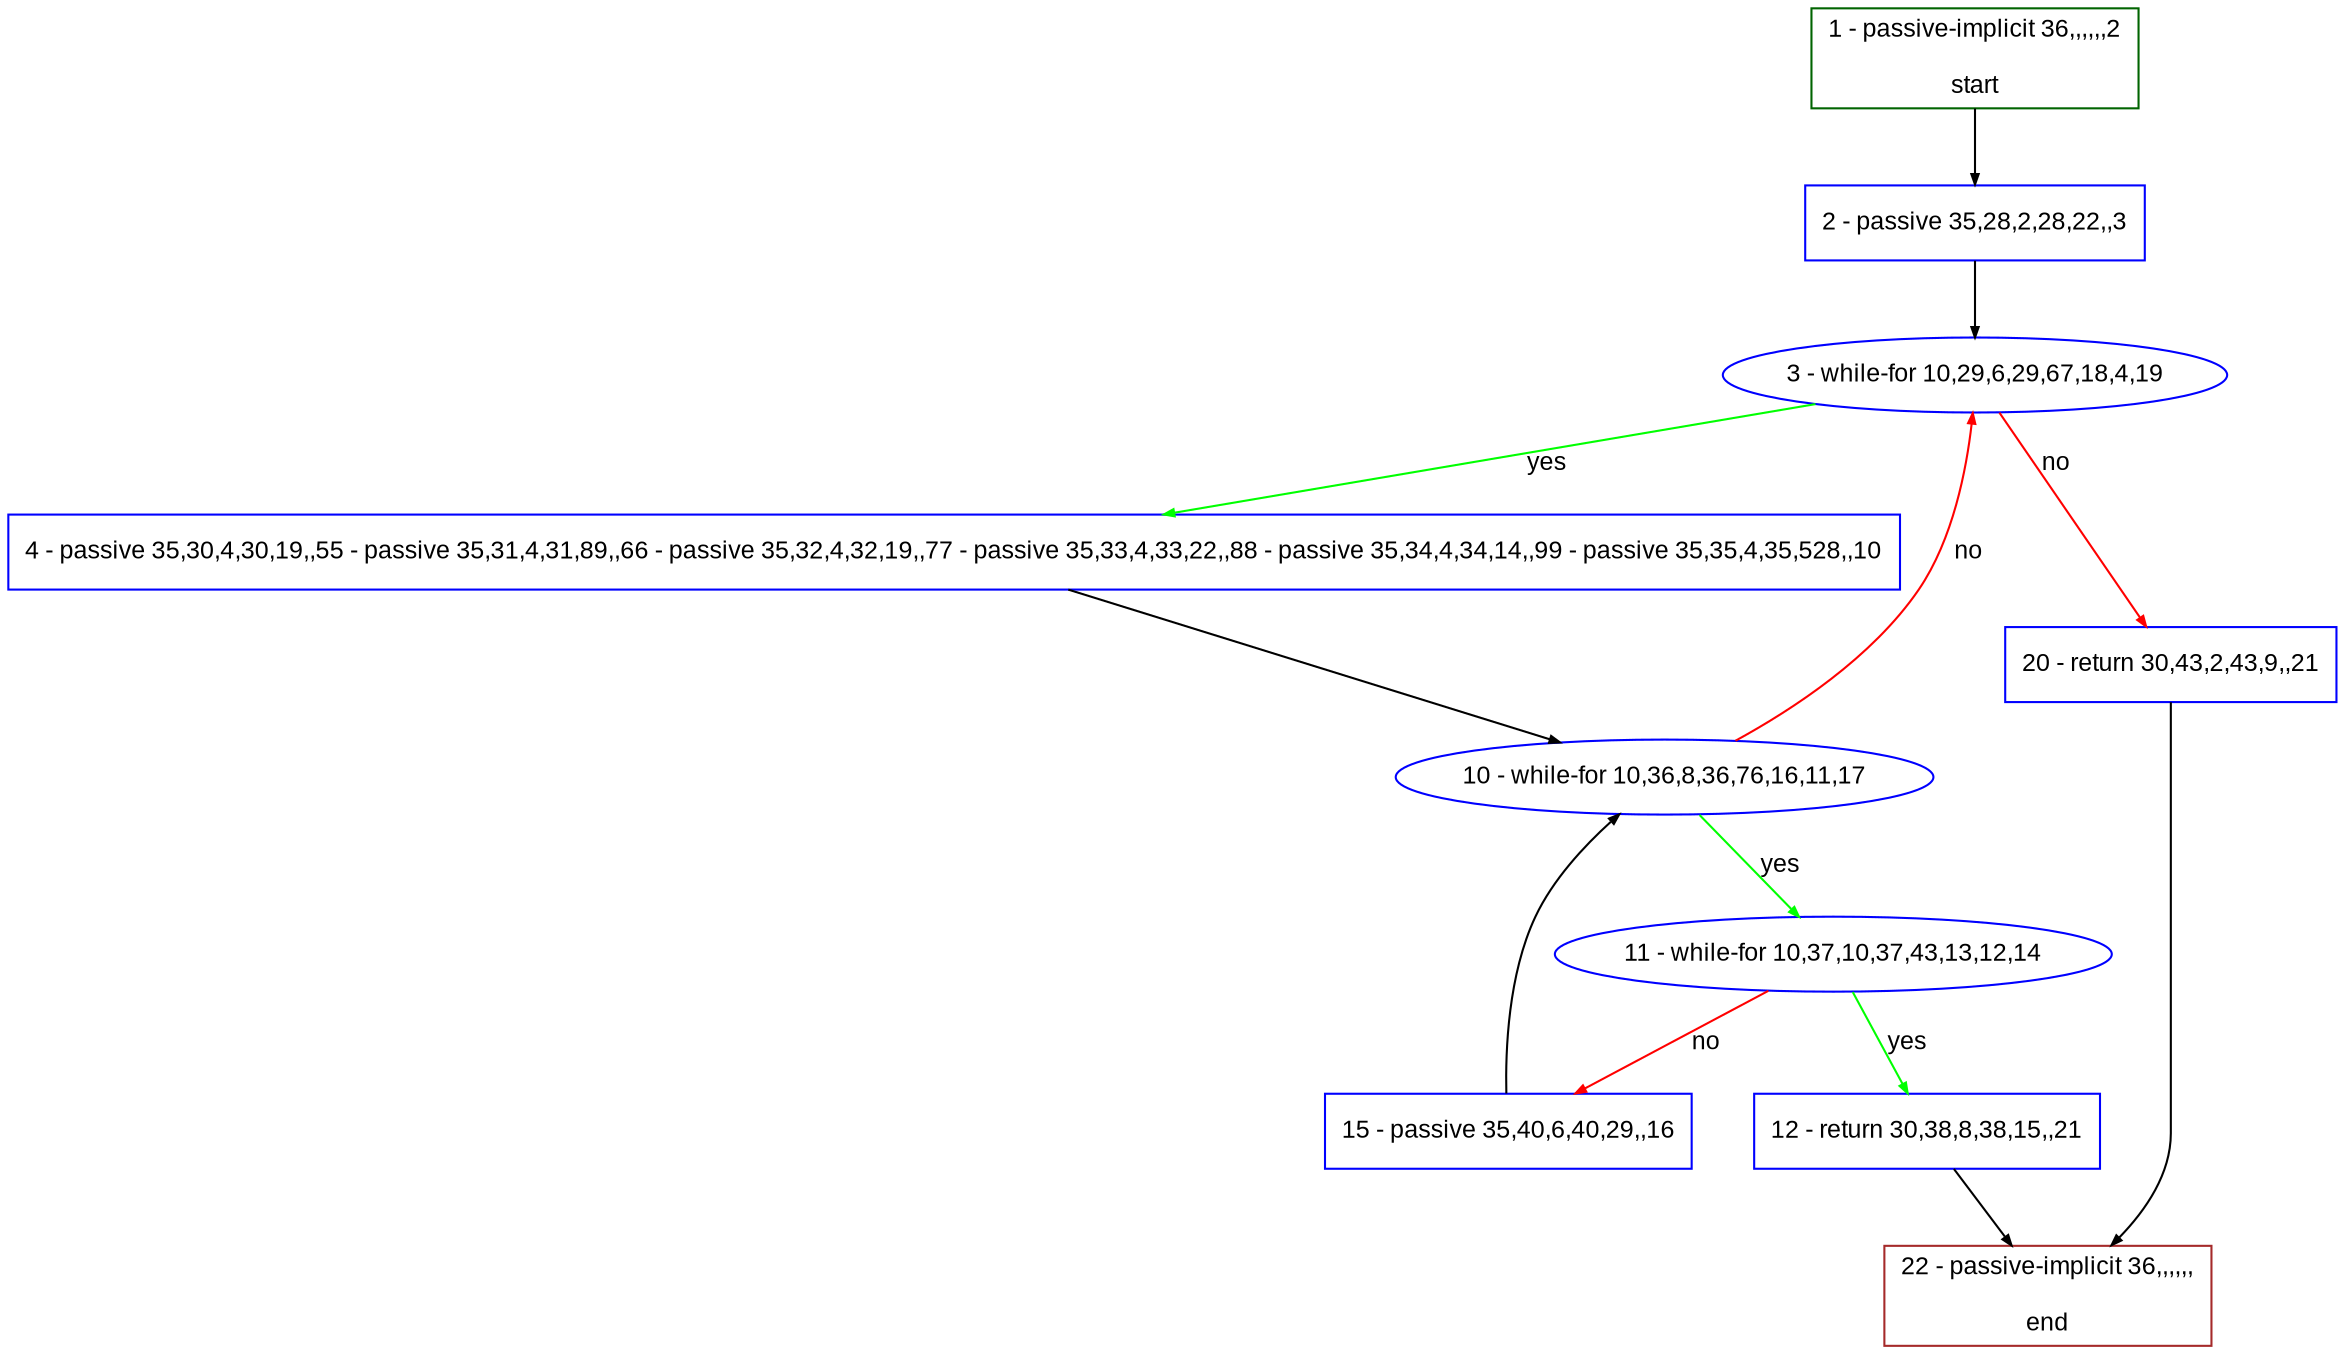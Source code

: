 digraph "" {
  graph [pack="true", label="", fontsize="12", packmode="clust", fontname="Arial", fillcolor="#FFFFCC", bgcolor="white", style="rounded,filled", compound="true"];
  node [node_initialized="no", label="", color="grey", fontsize="12", fillcolor="white", fontname="Arial", style="filled", shape="rectangle", compound="true", fixedsize="false"];
  edge [fontcolor="black", arrowhead="normal", arrowtail="none", arrowsize="0.5", ltail="", label="", color="black", fontsize="12", lhead="", fontname="Arial", dir="forward", compound="true"];
  __N1 [label="2 - passive 35,28,2,28,22,,3", color="#0000ff", fillcolor="#ffffff", style="filled", shape="box"];
  __N2 [label="1 - passive-implicit 36,,,,,,2\n\nstart", color="#006400", fillcolor="#ffffff", style="filled", shape="box"];
  __N3 [label="3 - while-for 10,29,6,29,67,18,4,19", color="#0000ff", fillcolor="#ffffff", style="filled", shape="oval"];
  __N4 [label="4 - passive 35,30,4,30,19,,55 - passive 35,31,4,31,89,,66 - passive 35,32,4,32,19,,77 - passive 35,33,4,33,22,,88 - passive 35,34,4,34,14,,99 - passive 35,35,4,35,528,,10", color="#0000ff", fillcolor="#ffffff", style="filled", shape="box"];
  __N5 [label="20 - return 30,43,2,43,9,,21", color="#0000ff", fillcolor="#ffffff", style="filled", shape="box"];
  __N6 [label="10 - while-for 10,36,8,36,76,16,11,17", color="#0000ff", fillcolor="#ffffff", style="filled", shape="oval"];
  __N7 [label="11 - while-for 10,37,10,37,43,13,12,14", color="#0000ff", fillcolor="#ffffff", style="filled", shape="oval"];
  __N8 [label="12 - return 30,38,8,38,15,,21", color="#0000ff", fillcolor="#ffffff", style="filled", shape="box"];
  __N9 [label="15 - passive 35,40,6,40,29,,16", color="#0000ff", fillcolor="#ffffff", style="filled", shape="box"];
  __N10 [label="22 - passive-implicit 36,,,,,,\n\nend", color="#a52a2a", fillcolor="#ffffff", style="filled", shape="box"];
  __N2 -> __N1 [arrowhead="normal", arrowtail="none", color="#000000", label="", dir="forward"];
  __N1 -> __N3 [arrowhead="normal", arrowtail="none", color="#000000", label="", dir="forward"];
  __N3 -> __N4 [arrowhead="normal", arrowtail="none", color="#00ff00", label="yes", dir="forward"];
  __N3 -> __N5 [arrowhead="normal", arrowtail="none", color="#ff0000", label="no", dir="forward"];
  __N4 -> __N6 [arrowhead="normal", arrowtail="none", color="#000000", label="", dir="forward"];
  __N6 -> __N3 [arrowhead="normal", arrowtail="none", color="#ff0000", label="no", dir="forward"];
  __N6 -> __N7 [arrowhead="normal", arrowtail="none", color="#00ff00", label="yes", dir="forward"];
  __N7 -> __N8 [arrowhead="normal", arrowtail="none", color="#00ff00", label="yes", dir="forward"];
  __N7 -> __N9 [arrowhead="normal", arrowtail="none", color="#ff0000", label="no", dir="forward"];
  __N8 -> __N10 [arrowhead="normal", arrowtail="none", color="#000000", label="", dir="forward"];
  __N9 -> __N6 [arrowhead="normal", arrowtail="none", color="#000000", label="", dir="forward"];
  __N5 -> __N10 [arrowhead="normal", arrowtail="none", color="#000000", label="", dir="forward"];
}
